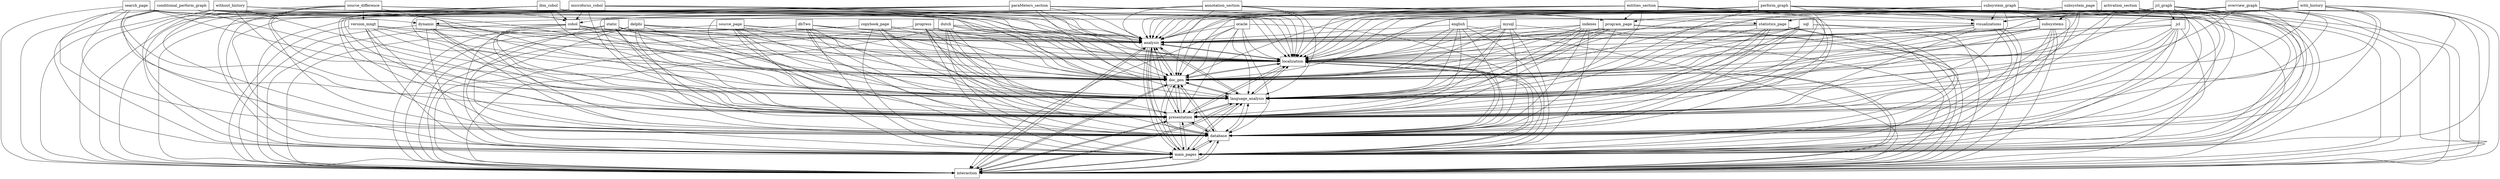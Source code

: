 digraph{
graph [rankdir=TB];
node [shape=box];
edge [arrowhead=normal];
0[label="progress",]
1[label="dynamic",]
2[label="without_history",]
3[label="subsystems",]
4[label="statistics_page",]
5[label="version_mngt",]
6[label="entities_section",]
7[label="program_page",]
8[label="copybook_page",]
9[label="perform_graph",]
10[label="oracle",]
11[label="analysis",]
12[label="source_difference",]
13[label="annotation_section",]
14[label="search_page",]
15[label="dutch",]
16[label="jcl",]
17[label="dbTwo",]
18[label="visualizations",]
19[label="cobol",]
20[label="conditional_perform_graph",]
21[label="static",]
22[label="localization",]
23[label="delphi",]
24[label="overview_graph",]
25[label="source_page",]
26[label="indexes",]
27[label="interaction",]
28[label="main_pages",]
29[label="database",]
30[label="activation_section",]
31[label="with_history",]
32[label="jcl_graph",]
33[label="sql",]
34[label="ibm_cobol",]
35[label="presentation",]
36[label="microfocus_cobol",]
37[label="paraMeters_section",]
38[label="language_analysis",]
39[label="subsystem_graph",]
40[label="doc_gen",]
41[label="english",]
42[label="subsystem_page",]
43[label="mysql",]
0->11[label="",]
0->22[label="",]
0->27[label="",]
0->28[label="",]
0->29[label="",]
0->35[label="",]
0->38[label="",]
0->40[label="",]
1->11[label="",]
1->22[label="",]
1->27[label="",]
1->28[label="",]
1->29[label="",]
1->35[label="",]
1->38[label="",]
1->40[label="",]
2->4[label="",]
2->11[label="",]
2->22[label="",]
2->27[label="",]
2->28[label="",]
2->29[label="",]
2->35[label="",]
2->38[label="",]
2->40[label="",]
3->11[label="",]
3->22[label="",]
3->27[label="",]
3->28[label="",]
3->29[label="",]
3->35[label="",]
3->38[label="",]
3->40[label="",]
4->11[label="",]
4->22[label="",]
4->27[label="",]
4->28[label="",]
4->29[label="",]
4->35[label="",]
4->38[label="",]
4->40[label="",]
5->11[label="",]
5->22[label="",]
5->27[label="",]
5->28[label="",]
5->29[label="",]
5->35[label="",]
5->38[label="",]
5->40[label="",]
6->7[label="",]
6->11[label="",]
6->22[label="",]
6->27[label="",]
6->28[label="",]
6->29[label="",]
6->35[label="",]
6->38[label="",]
6->40[label="",]
7->11[label="",]
7->22[label="",]
7->27[label="",]
7->28[label="",]
7->29[label="",]
7->35[label="",]
7->38[label="",]
7->40[label="",]
8->11[label="",]
8->22[label="",]
8->27[label="",]
8->28[label="",]
8->29[label="",]
8->35[label="",]
8->38[label="",]
8->40[label="",]
9->11[label="",]
9->18[label="",]
9->19[label="",]
9->22[label="",]
9->27[label="",]
9->28[label="",]
9->29[label="",]
9->35[label="",]
9->38[label="",]
9->40[label="",]
10->11[label="",]
10->22[label="",]
10->27[label="",]
10->28[label="",]
10->29[label="",]
10->35[label="",]
10->38[label="",]
10->40[label="",]
11->22[label="",]
11->27[label="",]
11->28[label="",]
11->29[label="",]
11->35[label="",]
11->38[label="",]
11->40[label="",]
12->5[label="",]
12->11[label="",]
12->22[label="",]
12->27[label="",]
12->28[label="",]
12->29[label="",]
12->35[label="",]
12->38[label="",]
12->40[label="",]
13->1[label="",]
13->7[label="",]
13->11[label="",]
13->22[label="",]
13->27[label="",]
13->28[label="",]
13->29[label="",]
13->35[label="",]
13->38[label="",]
13->40[label="",]
14->1[label="",]
14->11[label="",]
14->22[label="",]
14->27[label="",]
14->28[label="",]
14->29[label="",]
14->35[label="",]
14->38[label="",]
14->40[label="",]
15->11[label="",]
15->22[label="",]
15->27[label="",]
15->28[label="",]
15->29[label="",]
15->35[label="",]
15->38[label="",]
15->40[label="",]
16->11[label="",]
16->22[label="",]
16->27[label="",]
16->28[label="",]
16->29[label="",]
16->35[label="",]
16->38[label="",]
16->40[label="",]
17->11[label="",]
17->22[label="",]
17->27[label="",]
17->28[label="",]
17->29[label="",]
17->35[label="",]
17->38[label="",]
17->40[label="",]
18->11[label="",]
18->22[label="",]
18->27[label="",]
18->28[label="",]
18->29[label="",]
18->35[label="",]
18->38[label="",]
18->40[label="",]
19->11[label="",]
19->22[label="",]
19->27[label="",]
19->28[label="",]
19->29[label="",]
19->35[label="",]
19->38[label="",]
19->40[label="",]
20->11[label="",]
20->18[label="",]
20->19[label="",]
20->22[label="",]
20->27[label="",]
20->28[label="",]
20->29[label="",]
20->35[label="",]
20->38[label="",]
20->40[label="",]
21->11[label="",]
21->22[label="",]
21->27[label="",]
21->28[label="",]
21->29[label="",]
21->35[label="",]
21->38[label="",]
21->40[label="",]
22->11[label="",]
22->27[label="",]
22->28[label="",]
22->29[label="",]
22->35[label="",]
22->38[label="",]
22->40[label="",]
23->11[label="",]
23->22[label="",]
23->27[label="",]
23->28[label="",]
23->29[label="",]
23->35[label="",]
23->38[label="",]
23->40[label="",]
24->11[label="",]
24->18[label="",]
24->22[label="",]
24->27[label="",]
24->28[label="",]
24->29[label="",]
24->35[label="",]
24->38[label="",]
24->40[label="",]
25->11[label="",]
25->22[label="",]
25->27[label="",]
25->28[label="",]
25->29[label="",]
25->35[label="",]
25->38[label="",]
25->40[label="",]
26->11[label="",]
26->22[label="",]
26->27[label="",]
26->28[label="",]
26->29[label="",]
26->35[label="",]
26->38[label="",]
26->40[label="",]
27->11[label="",]
27->22[label="",]
27->28[label="",]
27->29[label="",]
27->35[label="",]
27->38[label="",]
27->40[label="",]
28->11[label="",]
28->22[label="",]
28->27[label="",]
28->29[label="",]
28->35[label="",]
28->38[label="",]
28->40[label="",]
29->11[label="",]
29->22[label="",]
29->27[label="",]
29->28[label="",]
29->35[label="",]
29->38[label="",]
29->40[label="",]
30->7[label="",]
30->11[label="",]
30->22[label="",]
30->27[label="",]
30->28[label="",]
30->29[label="",]
30->35[label="",]
30->38[label="",]
30->40[label="",]
31->4[label="",]
31->11[label="",]
31->22[label="",]
31->27[label="",]
31->28[label="",]
31->29[label="",]
31->35[label="",]
31->38[label="",]
31->40[label="",]
32->11[label="",]
32->16[label="",]
32->18[label="",]
32->22[label="",]
32->27[label="",]
32->28[label="",]
32->29[label="",]
32->35[label="",]
32->38[label="",]
32->40[label="",]
33->11[label="",]
33->22[label="",]
33->27[label="",]
33->28[label="",]
33->29[label="",]
33->35[label="",]
33->38[label="",]
33->40[label="",]
34->11[label="",]
34->19[label="",]
34->22[label="",]
34->27[label="",]
34->28[label="",]
34->29[label="",]
34->35[label="",]
34->38[label="",]
34->40[label="",]
35->11[label="",]
35->22[label="",]
35->27[label="",]
35->28[label="",]
35->29[label="",]
35->38[label="",]
35->40[label="",]
36->11[label="",]
36->19[label="",]
36->22[label="",]
36->27[label="",]
36->28[label="",]
36->29[label="",]
36->35[label="",]
36->38[label="",]
36->40[label="",]
37->7[label="",]
37->11[label="",]
37->22[label="",]
37->27[label="",]
37->28[label="",]
37->29[label="",]
37->35[label="",]
37->38[label="",]
37->40[label="",]
38->11[label="",]
38->22[label="",]
38->27[label="",]
38->28[label="",]
38->29[label="",]
38->35[label="",]
38->40[label="",]
39->3[label="",]
39->11[label="",]
39->18[label="",]
39->22[label="",]
39->27[label="",]
39->28[label="",]
39->29[label="",]
39->35[label="",]
39->38[label="",]
39->40[label="",]
40->11[label="",]
40->22[label="",]
40->27[label="",]
40->28[label="",]
40->29[label="",]
40->35[label="",]
40->38[label="",]
41->11[label="",]
41->22[label="",]
41->27[label="",]
41->28[label="",]
41->29[label="",]
41->35[label="",]
41->38[label="",]
41->40[label="",]
42->3[label="",]
42->11[label="",]
42->22[label="",]
42->27[label="",]
42->28[label="",]
42->29[label="",]
42->35[label="",]
42->38[label="",]
42->40[label="",]
43->11[label="",]
43->22[label="",]
43->27[label="",]
43->28[label="",]
43->29[label="",]
43->35[label="",]
43->38[label="",]
43->40[label="",]
}
